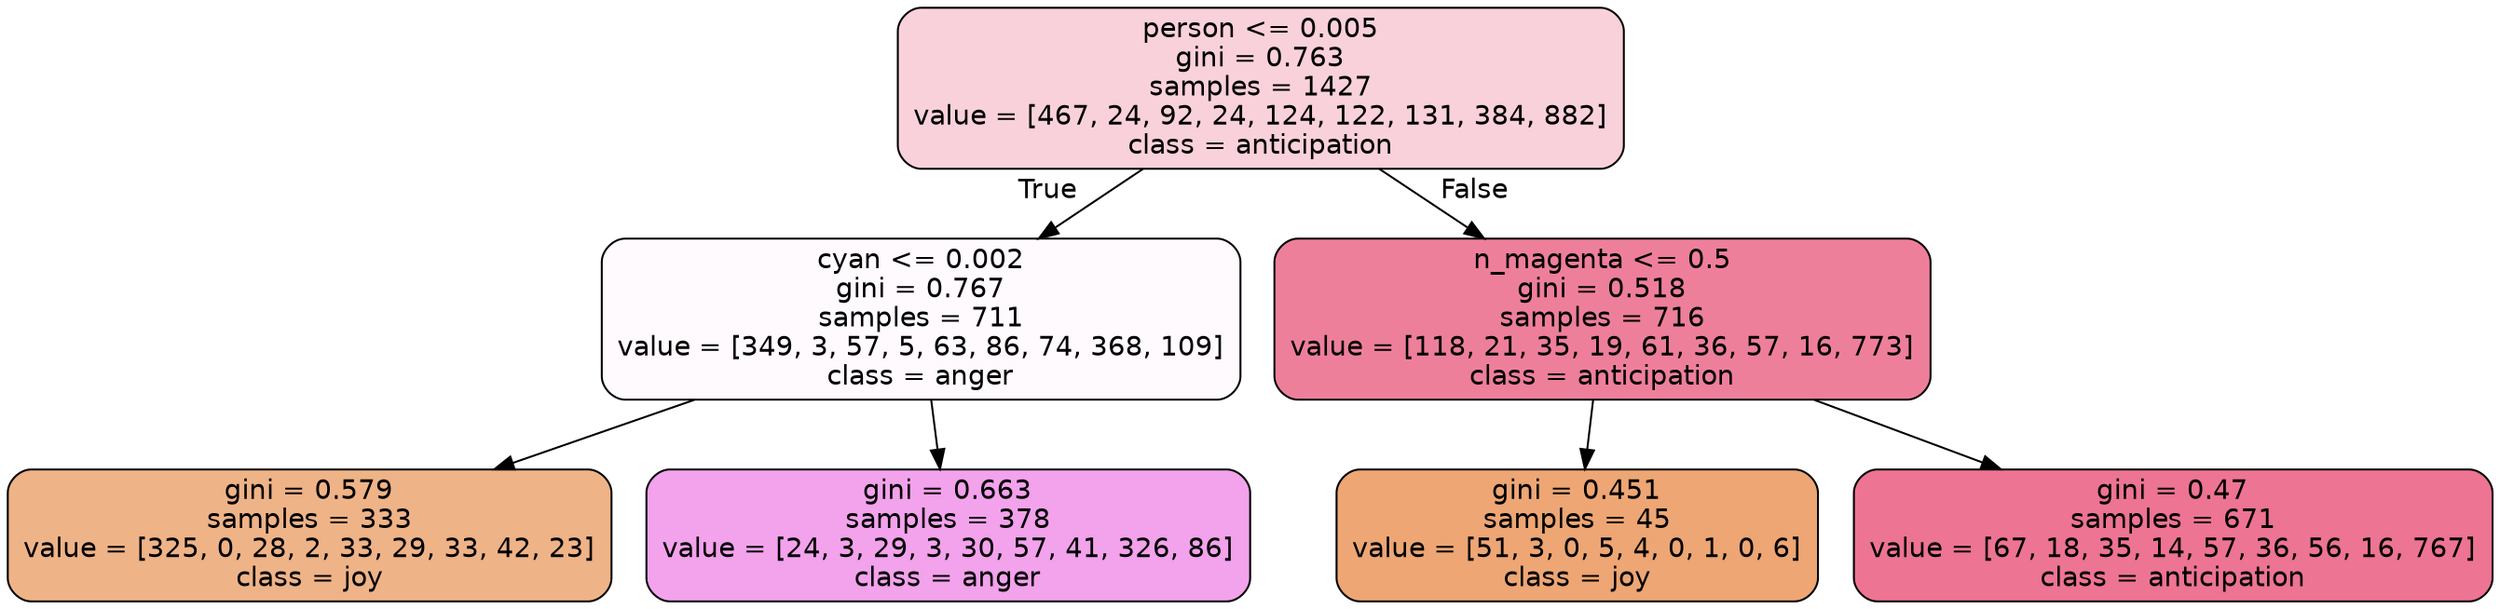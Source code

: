 digraph Tree {
node [shape=box, style="filled, rounded", color="black", fontname=helvetica] ;
edge [fontname=helvetica] ;
0 [label="person <= 0.005\ngini = 0.763\nsamples = 1427\nvalue = [467, 24, 92, 24, 124, 122, 131, 384, 882]\nclass = anticipation", fillcolor="#e539643b"] ;
1 [label="cyan <= 0.002\ngini = 0.767\nsamples = 711\nvalue = [349, 3, 57, 5, 63, 86, 74, 368, 109]\nclass = anger", fillcolor="#e539d706"] ;
0 -> 1 [labeldistance=2.5, labelangle=45, headlabel="True"] ;
2 [label="gini = 0.579\nsamples = 333\nvalue = [325, 0, 28, 2, 33, 29, 33, 42, 23]\nclass = joy", fillcolor="#e5813999"] ;
1 -> 2 ;
3 [label="gini = 0.663\nsamples = 378\nvalue = [24, 3, 29, 3, 30, 57, 41, 326, 86]\nclass = anger", fillcolor="#e539d777"] ;
1 -> 3 ;
4 [label="n_magenta <= 0.5\ngini = 0.518\nsamples = 716\nvalue = [118, 21, 35, 19, 61, 36, 57, 16, 773]\nclass = anticipation", fillcolor="#e53964a4"] ;
0 -> 4 [labeldistance=2.5, labelangle=-45, headlabel="False"] ;
5 [label="gini = 0.451\nsamples = 45\nvalue = [51, 3, 0, 5, 4, 0, 1, 0, 6]\nclass = joy", fillcolor="#e58139b3"] ;
4 -> 5 ;
6 [label="gini = 0.47\nsamples = 671\nvalue = [67, 18, 35, 14, 57, 36, 56, 16, 767]\nclass = anticipation", fillcolor="#e53964b3"] ;
4 -> 6 ;
}